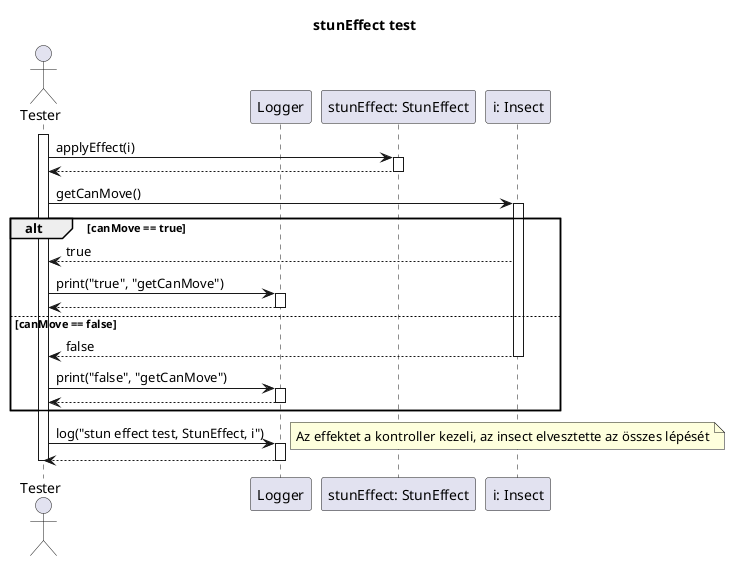 @startuml stunEffect

title stunEffect test

actor Tester as tester

participant "Logger" as logger
participant "stunEffect: StunEffect" as speed
participant "i: Insect" as insect

activate tester

tester -> speed: applyEffect(i)
activate speed

speed --> tester
deactivate speed

tester -> insect: getCanMove()
activate insect

alt canMove == true

	insect --> tester: true
	tester -> logger: print("true", "getCanMove")
	activate logger
	logger --> tester
	deactivate logger

else canMove == false

	insect --> tester: false
	deactivate insect
	tester -> logger: print("false", "getCanMove")
	activate logger
	logger --> tester
	deactivate logger

end

tester -> logger: log("stun effect test, StunEffect, i")
note right: Az effektet a kontroller kezeli, az insect elvesztette az összes lépését
activate logger

logger--> tester
deactivate logger

deactivate tester

@enduml